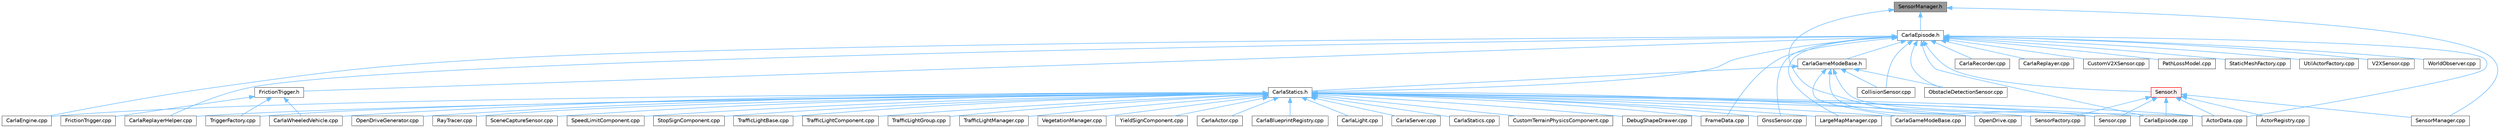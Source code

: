 digraph "SensorManager.h"
{
 // INTERACTIVE_SVG=YES
 // LATEX_PDF_SIZE
  bgcolor="transparent";
  edge [fontname=Helvetica,fontsize=10,labelfontname=Helvetica,labelfontsize=10];
  node [fontname=Helvetica,fontsize=10,shape=box,height=0.2,width=0.4];
  Node1 [id="Node000001",label="SensorManager.h",height=0.2,width=0.4,color="gray40", fillcolor="grey60", style="filled", fontcolor="black",tooltip=" "];
  Node1 -> Node2 [id="edge1_Node000001_Node000002",dir="back",color="steelblue1",style="solid",tooltip=" "];
  Node2 [id="Node000002",label="CarlaEpisode.h",height=0.2,width=0.4,color="grey40", fillcolor="white", style="filled",URL="$de/db8/CarlaEpisode_8h.html",tooltip=" "];
  Node2 -> Node3 [id="edge2_Node000002_Node000003",dir="back",color="steelblue1",style="solid",tooltip=" "];
  Node3 [id="Node000003",label="ActorData.cpp",height=0.2,width=0.4,color="grey40", fillcolor="white", style="filled",URL="$da/d7f/ActorData_8cpp.html",tooltip=" "];
  Node2 -> Node4 [id="edge3_Node000002_Node000004",dir="back",color="steelblue1",style="solid",tooltip=" "];
  Node4 [id="Node000004",label="CarlaEngine.cpp",height=0.2,width=0.4,color="grey40", fillcolor="white", style="filled",URL="$d6/da1/CarlaEngine_8cpp.html",tooltip=" "];
  Node2 -> Node5 [id="edge4_Node000002_Node000005",dir="back",color="steelblue1",style="solid",tooltip=" "];
  Node5 [id="Node000005",label="CarlaEpisode.cpp",height=0.2,width=0.4,color="grey40", fillcolor="white", style="filled",URL="$d6/dd9/CarlaEpisode_8cpp.html",tooltip=" "];
  Node2 -> Node6 [id="edge5_Node000002_Node000006",dir="back",color="steelblue1",style="solid",tooltip=" "];
  Node6 [id="Node000006",label="CarlaGameModeBase.h",height=0.2,width=0.4,color="grey40", fillcolor="white", style="filled",URL="$d3/d49/CarlaGameModeBase_8h.html",tooltip=" "];
  Node6 -> Node3 [id="edge6_Node000006_Node000003",dir="back",color="steelblue1",style="solid",tooltip=" "];
  Node6 -> Node7 [id="edge7_Node000006_Node000007",dir="back",color="steelblue1",style="solid",tooltip=" "];
  Node7 [id="Node000007",label="CarlaGameModeBase.cpp",height=0.2,width=0.4,color="grey40", fillcolor="white", style="filled",URL="$d0/d2e/CarlaGameModeBase_8cpp.html",tooltip=" "];
  Node6 -> Node8 [id="edge8_Node000006_Node000008",dir="back",color="steelblue1",style="solid",tooltip=" "];
  Node8 [id="Node000008",label="CarlaStatics.h",height=0.2,width=0.4,color="grey40", fillcolor="white", style="filled",URL="$d9/dc8/CarlaStatics_8h.html",tooltip=" "];
  Node8 -> Node3 [id="edge9_Node000008_Node000003",dir="back",color="steelblue1",style="solid",tooltip=" "];
  Node8 -> Node9 [id="edge10_Node000008_Node000009",dir="back",color="steelblue1",style="solid",tooltip=" "];
  Node9 [id="Node000009",label="CarlaActor.cpp",height=0.2,width=0.4,color="grey40", fillcolor="white", style="filled",URL="$d3/d43/CarlaActor_8cpp.html",tooltip=" "];
  Node8 -> Node10 [id="edge11_Node000008_Node000010",dir="back",color="steelblue1",style="solid",tooltip=" "];
  Node10 [id="Node000010",label="CarlaBlueprintRegistry.cpp",height=0.2,width=0.4,color="grey40", fillcolor="white", style="filled",URL="$d0/d3b/CarlaBlueprintRegistry_8cpp.html",tooltip=" "];
  Node8 -> Node4 [id="edge12_Node000008_Node000004",dir="back",color="steelblue1",style="solid",tooltip=" "];
  Node8 -> Node5 [id="edge13_Node000008_Node000005",dir="back",color="steelblue1",style="solid",tooltip=" "];
  Node8 -> Node7 [id="edge14_Node000008_Node000007",dir="back",color="steelblue1",style="solid",tooltip=" "];
  Node8 -> Node11 [id="edge15_Node000008_Node000011",dir="back",color="steelblue1",style="solid",tooltip=" "];
  Node11 [id="Node000011",label="CarlaLight.cpp",height=0.2,width=0.4,color="grey40", fillcolor="white", style="filled",URL="$d9/d95/CarlaLight_8cpp.html",tooltip=" "];
  Node8 -> Node12 [id="edge16_Node000008_Node000012",dir="back",color="steelblue1",style="solid",tooltip=" "];
  Node12 [id="Node000012",label="CarlaReplayerHelper.cpp",height=0.2,width=0.4,color="grey40", fillcolor="white", style="filled",URL="$d2/d32/CarlaReplayerHelper_8cpp.html",tooltip=" "];
  Node8 -> Node13 [id="edge17_Node000008_Node000013",dir="back",color="steelblue1",style="solid",tooltip=" "];
  Node13 [id="Node000013",label="CarlaServer.cpp",height=0.2,width=0.4,color="grey40", fillcolor="white", style="filled",URL="$db/d6c/CarlaServer_8cpp.html",tooltip=" "];
  Node8 -> Node14 [id="edge18_Node000008_Node000014",dir="back",color="steelblue1",style="solid",tooltip=" "];
  Node14 [id="Node000014",label="CarlaStatics.cpp",height=0.2,width=0.4,color="grey40", fillcolor="white", style="filled",URL="$d5/d6e/CarlaStatics_8cpp.html",tooltip=" "];
  Node8 -> Node15 [id="edge19_Node000008_Node000015",dir="back",color="steelblue1",style="solid",tooltip=" "];
  Node15 [id="Node000015",label="CarlaWheeledVehicle.cpp",height=0.2,width=0.4,color="grey40", fillcolor="white", style="filled",URL="$dc/d65/CarlaWheeledVehicle_8cpp.html",tooltip=" "];
  Node8 -> Node16 [id="edge20_Node000008_Node000016",dir="back",color="steelblue1",style="solid",tooltip=" "];
  Node16 [id="Node000016",label="CustomTerrainPhysicsComponent.cpp",height=0.2,width=0.4,color="grey40", fillcolor="white", style="filled",URL="$d1/d59/CustomTerrainPhysicsComponent_8cpp.html",tooltip=" "];
  Node8 -> Node17 [id="edge21_Node000008_Node000017",dir="back",color="steelblue1",style="solid",tooltip=" "];
  Node17 [id="Node000017",label="DebugShapeDrawer.cpp",height=0.2,width=0.4,color="grey40", fillcolor="white", style="filled",URL="$d3/d7b/DebugShapeDrawer_8cpp.html",tooltip=" "];
  Node8 -> Node18 [id="edge22_Node000008_Node000018",dir="back",color="steelblue1",style="solid",tooltip=" "];
  Node18 [id="Node000018",label="FrameData.cpp",height=0.2,width=0.4,color="grey40", fillcolor="white", style="filled",URL="$df/d8a/FrameData_8cpp.html",tooltip=" "];
  Node8 -> Node19 [id="edge23_Node000008_Node000019",dir="back",color="steelblue1",style="solid",tooltip=" "];
  Node19 [id="Node000019",label="GnssSensor.cpp",height=0.2,width=0.4,color="grey40", fillcolor="white", style="filled",URL="$d7/d22/GnssSensor_8cpp.html",tooltip=" "];
  Node8 -> Node20 [id="edge24_Node000008_Node000020",dir="back",color="steelblue1",style="solid",tooltip=" "];
  Node20 [id="Node000020",label="LargeMapManager.cpp",height=0.2,width=0.4,color="grey40", fillcolor="white", style="filled",URL="$df/d6c/LargeMapManager_8cpp.html",tooltip=" "];
  Node8 -> Node21 [id="edge25_Node000008_Node000021",dir="back",color="steelblue1",style="solid",tooltip=" "];
  Node21 [id="Node000021",label="OpenDrive.cpp",height=0.2,width=0.4,color="grey40", fillcolor="white", style="filled",URL="$d9/d30/Unreal_2CarlaUE4_2Plugins_2Carla_2Source_2Carla_2OpenDrive_2OpenDrive_8cpp.html",tooltip=" "];
  Node8 -> Node22 [id="edge26_Node000008_Node000022",dir="back",color="steelblue1",style="solid",tooltip=" "];
  Node22 [id="Node000022",label="OpenDriveGenerator.cpp",height=0.2,width=0.4,color="grey40", fillcolor="white", style="filled",URL="$dc/d85/OpenDriveGenerator_8cpp.html",tooltip=" "];
  Node8 -> Node23 [id="edge27_Node000008_Node000023",dir="back",color="steelblue1",style="solid",tooltip=" "];
  Node23 [id="Node000023",label="RayTracer.cpp",height=0.2,width=0.4,color="grey40", fillcolor="white", style="filled",URL="$de/dc2/RayTracer_8cpp.html",tooltip=" "];
  Node8 -> Node24 [id="edge28_Node000008_Node000024",dir="back",color="steelblue1",style="solid",tooltip=" "];
  Node24 [id="Node000024",label="SceneCaptureSensor.cpp",height=0.2,width=0.4,color="grey40", fillcolor="white", style="filled",URL="$db/d2d/SceneCaptureSensor_8cpp.html",tooltip=" "];
  Node8 -> Node25 [id="edge29_Node000008_Node000025",dir="back",color="steelblue1",style="solid",tooltip=" "];
  Node25 [id="Node000025",label="Sensor.cpp",height=0.2,width=0.4,color="grey40", fillcolor="white", style="filled",URL="$d7/d16/Sensor_8cpp.html",tooltip=" "];
  Node8 -> Node26 [id="edge30_Node000008_Node000026",dir="back",color="steelblue1",style="solid",tooltip=" "];
  Node26 [id="Node000026",label="SensorFactory.cpp",height=0.2,width=0.4,color="grey40", fillcolor="white", style="filled",URL="$d0/dde/SensorFactory_8cpp.html",tooltip=" "];
  Node8 -> Node27 [id="edge31_Node000008_Node000027",dir="back",color="steelblue1",style="solid",tooltip=" "];
  Node27 [id="Node000027",label="SpeedLimitComponent.cpp",height=0.2,width=0.4,color="grey40", fillcolor="white", style="filled",URL="$d2/dd9/SpeedLimitComponent_8cpp.html",tooltip=" "];
  Node8 -> Node28 [id="edge32_Node000008_Node000028",dir="back",color="steelblue1",style="solid",tooltip=" "];
  Node28 [id="Node000028",label="StopSignComponent.cpp",height=0.2,width=0.4,color="grey40", fillcolor="white", style="filled",URL="$d6/ddb/StopSignComponent_8cpp.html",tooltip=" "];
  Node8 -> Node29 [id="edge33_Node000008_Node000029",dir="back",color="steelblue1",style="solid",tooltip=" "];
  Node29 [id="Node000029",label="TrafficLightBase.cpp",height=0.2,width=0.4,color="grey40", fillcolor="white", style="filled",URL="$d2/d40/TrafficLightBase_8cpp.html",tooltip=" "];
  Node8 -> Node30 [id="edge34_Node000008_Node000030",dir="back",color="steelblue1",style="solid",tooltip=" "];
  Node30 [id="Node000030",label="TrafficLightComponent.cpp",height=0.2,width=0.4,color="grey40", fillcolor="white", style="filled",URL="$d3/dcd/TrafficLightComponent_8cpp.html",tooltip=" "];
  Node8 -> Node31 [id="edge35_Node000008_Node000031",dir="back",color="steelblue1",style="solid",tooltip=" "];
  Node31 [id="Node000031",label="TrafficLightGroup.cpp",height=0.2,width=0.4,color="grey40", fillcolor="white", style="filled",URL="$db/d9a/TrafficLightGroup_8cpp.html",tooltip=" "];
  Node8 -> Node32 [id="edge36_Node000008_Node000032",dir="back",color="steelblue1",style="solid",tooltip=" "];
  Node32 [id="Node000032",label="TrafficLightManager.cpp",height=0.2,width=0.4,color="grey40", fillcolor="white", style="filled",URL="$d6/d3f/TrafficLightManager_8cpp.html",tooltip=" "];
  Node8 -> Node33 [id="edge37_Node000008_Node000033",dir="back",color="steelblue1",style="solid",tooltip=" "];
  Node33 [id="Node000033",label="TriggerFactory.cpp",height=0.2,width=0.4,color="grey40", fillcolor="white", style="filled",URL="$d3/da1/TriggerFactory_8cpp.html",tooltip=" "];
  Node8 -> Node34 [id="edge38_Node000008_Node000034",dir="back",color="steelblue1",style="solid",tooltip=" "];
  Node34 [id="Node000034",label="VegetationManager.cpp",height=0.2,width=0.4,color="grey40", fillcolor="white", style="filled",URL="$d7/da0/VegetationManager_8cpp.html",tooltip=" "];
  Node8 -> Node35 [id="edge39_Node000008_Node000035",dir="back",color="steelblue1",style="solid",tooltip=" "];
  Node35 [id="Node000035",label="YieldSignComponent.cpp",height=0.2,width=0.4,color="grey40", fillcolor="white", style="filled",URL="$d4/d36/YieldSignComponent_8cpp.html",tooltip=" "];
  Node6 -> Node36 [id="edge40_Node000006_Node000036",dir="back",color="steelblue1",style="solid",tooltip=" "];
  Node36 [id="Node000036",label="CollisionSensor.cpp",height=0.2,width=0.4,color="grey40", fillcolor="white", style="filled",URL="$da/df0/CollisionSensor_8cpp.html",tooltip=" "];
  Node6 -> Node37 [id="edge41_Node000006_Node000037",dir="back",color="steelblue1",style="solid",tooltip=" "];
  Node37 [id="Node000037",label="ObstacleDetectionSensor.cpp",height=0.2,width=0.4,color="grey40", fillcolor="white", style="filled",URL="$d2/d70/ObstacleDetectionSensor_8cpp.html",tooltip=" "];
  Node6 -> Node21 [id="edge42_Node000006_Node000021",dir="back",color="steelblue1",style="solid",tooltip=" "];
  Node2 -> Node38 [id="edge43_Node000002_Node000038",dir="back",color="steelblue1",style="solid",tooltip=" "];
  Node38 [id="Node000038",label="CarlaRecorder.cpp",height=0.2,width=0.4,color="grey40", fillcolor="white", style="filled",URL="$da/d49/CarlaRecorder_8cpp.html",tooltip=" "];
  Node2 -> Node39 [id="edge44_Node000002_Node000039",dir="back",color="steelblue1",style="solid",tooltip=" "];
  Node39 [id="Node000039",label="CarlaReplayer.cpp",height=0.2,width=0.4,color="grey40", fillcolor="white", style="filled",URL="$db/dba/CarlaReplayer_8cpp.html",tooltip=" "];
  Node2 -> Node12 [id="edge45_Node000002_Node000012",dir="back",color="steelblue1",style="solid",tooltip=" "];
  Node2 -> Node8 [id="edge46_Node000002_Node000008",dir="back",color="steelblue1",style="solid",tooltip=" "];
  Node2 -> Node36 [id="edge47_Node000002_Node000036",dir="back",color="steelblue1",style="solid",tooltip=" "];
  Node2 -> Node40 [id="edge48_Node000002_Node000040",dir="back",color="steelblue1",style="solid",tooltip=" "];
  Node40 [id="Node000040",label="CustomV2XSensor.cpp",height=0.2,width=0.4,color="grey40", fillcolor="white", style="filled",URL="$d8/d97/CustomV2XSensor_8cpp.html",tooltip=" "];
  Node2 -> Node18 [id="edge49_Node000002_Node000018",dir="back",color="steelblue1",style="solid",tooltip=" "];
  Node2 -> Node41 [id="edge50_Node000002_Node000041",dir="back",color="steelblue1",style="solid",tooltip=" "];
  Node41 [id="Node000041",label="FrictionTrigger.h",height=0.2,width=0.4,color="grey40", fillcolor="white", style="filled",URL="$d4/d30/FrictionTrigger_8h.html",tooltip=" "];
  Node41 -> Node15 [id="edge51_Node000041_Node000015",dir="back",color="steelblue1",style="solid",tooltip=" "];
  Node41 -> Node42 [id="edge52_Node000041_Node000042",dir="back",color="steelblue1",style="solid",tooltip=" "];
  Node42 [id="Node000042",label="FrictionTrigger.cpp",height=0.2,width=0.4,color="grey40", fillcolor="white", style="filled",URL="$d8/de2/FrictionTrigger_8cpp.html",tooltip=" "];
  Node41 -> Node33 [id="edge53_Node000041_Node000033",dir="back",color="steelblue1",style="solid",tooltip=" "];
  Node2 -> Node19 [id="edge54_Node000002_Node000019",dir="back",color="steelblue1",style="solid",tooltip=" "];
  Node2 -> Node20 [id="edge55_Node000002_Node000020",dir="back",color="steelblue1",style="solid",tooltip=" "];
  Node2 -> Node37 [id="edge56_Node000002_Node000037",dir="back",color="steelblue1",style="solid",tooltip=" "];
  Node2 -> Node43 [id="edge57_Node000002_Node000043",dir="back",color="steelblue1",style="solid",tooltip=" "];
  Node43 [id="Node000043",label="PathLossModel.cpp",height=0.2,width=0.4,color="grey40", fillcolor="white", style="filled",URL="$d9/dcb/PathLossModel_8cpp.html",tooltip=" "];
  Node2 -> Node44 [id="edge58_Node000002_Node000044",dir="back",color="steelblue1",style="solid",tooltip=" "];
  Node44 [id="Node000044",label="Sensor.h",height=0.2,width=0.4,color="red", fillcolor="#FFF0F0", style="filled",URL="$d7/d7d/Unreal_2CarlaUE4_2Plugins_2Carla_2Source_2Carla_2Sensor_2Sensor_8h.html",tooltip=" "];
  Node44 -> Node3 [id="edge59_Node000044_Node000003",dir="back",color="steelblue1",style="solid",tooltip=" "];
  Node44 -> Node45 [id="edge60_Node000044_Node000045",dir="back",color="steelblue1",style="solid",tooltip=" "];
  Node45 [id="Node000045",label="ActorRegistry.cpp",height=0.2,width=0.4,color="grey40", fillcolor="white", style="filled",URL="$d3/df3/ActorRegistry_8cpp.html",tooltip=" "];
  Node44 -> Node5 [id="edge61_Node000044_Node000005",dir="back",color="steelblue1",style="solid",tooltip=" "];
  Node44 -> Node25 [id="edge62_Node000044_Node000025",dir="back",color="steelblue1",style="solid",tooltip=" "];
  Node44 -> Node26 [id="edge63_Node000044_Node000026",dir="back",color="steelblue1",style="solid",tooltip=" "];
  Node44 -> Node91 [id="edge64_Node000044_Node000091",dir="back",color="steelblue1",style="solid",tooltip=" "];
  Node91 [id="Node000091",label="SensorManager.cpp",height=0.2,width=0.4,color="grey40", fillcolor="white", style="filled",URL="$d2/d0d/SensorManager_8cpp.html",tooltip=" "];
  Node2 -> Node73 [id="edge65_Node000002_Node000073",dir="back",color="steelblue1",style="solid",tooltip=" "];
  Node73 [id="Node000073",label="StaticMeshFactory.cpp",height=0.2,width=0.4,color="grey40", fillcolor="white", style="filled",URL="$d7/dc4/StaticMeshFactory_8cpp.html",tooltip=" "];
  Node2 -> Node74 [id="edge66_Node000002_Node000074",dir="back",color="steelblue1",style="solid",tooltip=" "];
  Node74 [id="Node000074",label="UtilActorFactory.cpp",height=0.2,width=0.4,color="grey40", fillcolor="white", style="filled",URL="$dc/df0/UtilActorFactory_8cpp.html",tooltip=" "];
  Node2 -> Node48 [id="edge67_Node000002_Node000048",dir="back",color="steelblue1",style="solid",tooltip=" "];
  Node48 [id="Node000048",label="V2XSensor.cpp",height=0.2,width=0.4,color="grey40", fillcolor="white", style="filled",URL="$d2/df9/V2XSensor_8cpp.html",tooltip=" "];
  Node2 -> Node92 [id="edge68_Node000002_Node000092",dir="back",color="steelblue1",style="solid",tooltip=" "];
  Node92 [id="Node000092",label="WorldObserver.cpp",height=0.2,width=0.4,color="grey40", fillcolor="white", style="filled",URL="$d9/de7/WorldObserver_8cpp.html",tooltip=" "];
  Node1 -> Node25 [id="edge69_Node000001_Node000025",dir="back",color="steelblue1",style="solid",tooltip=" "];
  Node1 -> Node91 [id="edge70_Node000001_Node000091",dir="back",color="steelblue1",style="solid",tooltip=" "];
}
